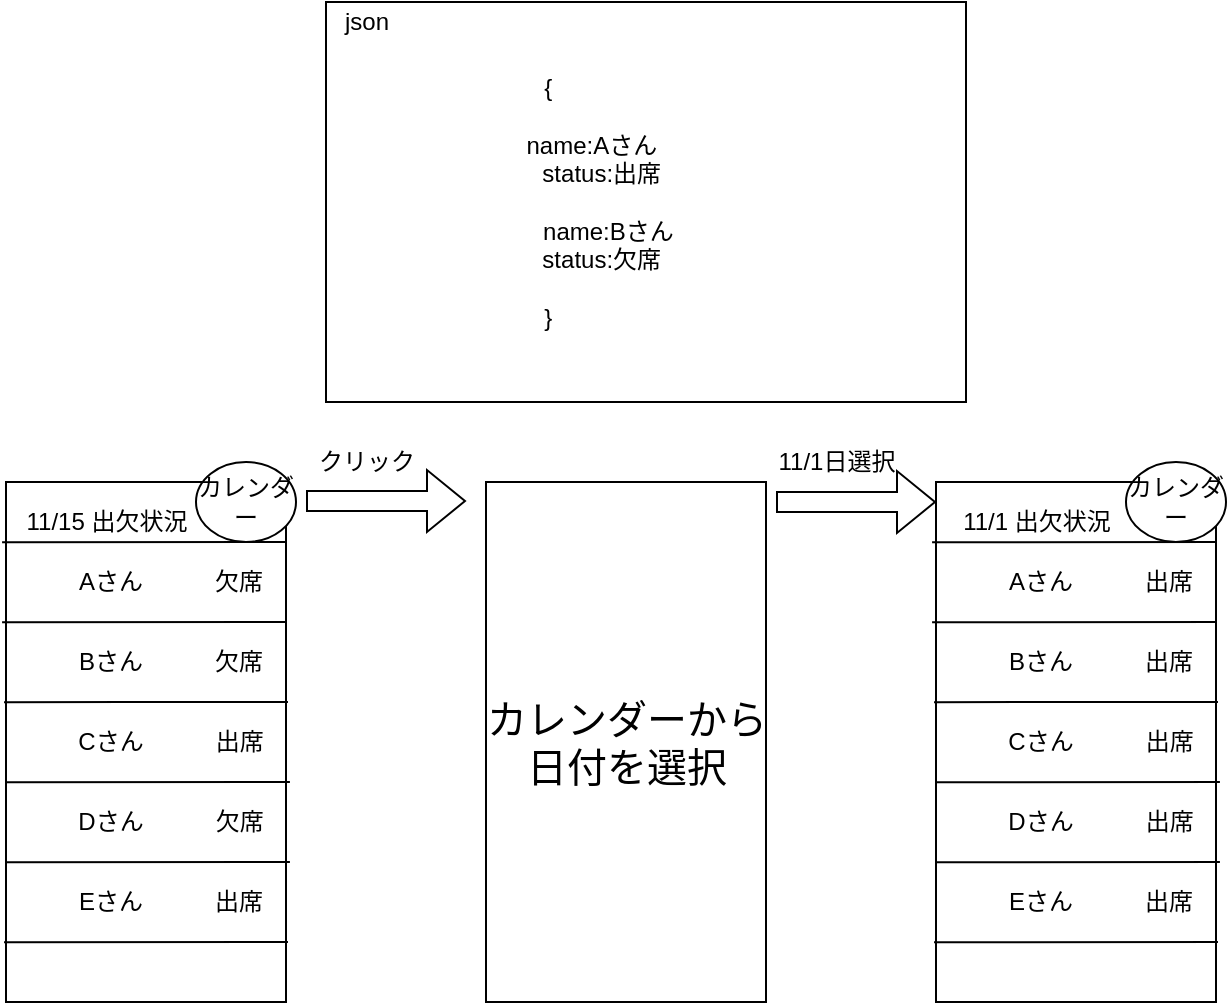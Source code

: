 <mxfile version="15.7.3" type="github">
  <diagram id="pGuTLuSf7zO8LySMDt3V" name="Page-1">
    <mxGraphModel dx="1368" dy="773" grid="1" gridSize="10" guides="1" tooltips="1" connect="1" arrows="1" fold="1" page="1" pageScale="1" pageWidth="827" pageHeight="1169" math="0" shadow="0">
      <root>
        <mxCell id="0" />
        <mxCell id="1" parent="0" />
        <mxCell id="fc2CoSjSoIJuO16lAo9E-1" value="" style="rounded=0;whiteSpace=wrap;html=1;" parent="1" vertex="1">
          <mxGeometry x="50" y="260" width="140" height="260" as="geometry" />
        </mxCell>
        <mxCell id="fc2CoSjSoIJuO16lAo9E-9" value="" style="endArrow=none;html=1;rounded=0;exitX=-0.014;exitY=0.385;exitDx=0;exitDy=0;exitPerimeter=0;" parent="1" edge="1">
          <mxGeometry width="50" height="50" relative="1" as="geometry">
            <mxPoint x="48.04" y="290.1" as="sourcePoint" />
            <mxPoint x="190" y="290" as="targetPoint" />
          </mxGeometry>
        </mxCell>
        <mxCell id="fc2CoSjSoIJuO16lAo9E-10" value="" style="endArrow=none;html=1;rounded=0;exitX=-0.014;exitY=0.385;exitDx=0;exitDy=0;exitPerimeter=0;" parent="1" edge="1">
          <mxGeometry width="50" height="50" relative="1" as="geometry">
            <mxPoint x="48.04" y="330.1" as="sourcePoint" />
            <mxPoint x="190" y="330" as="targetPoint" />
          </mxGeometry>
        </mxCell>
        <mxCell id="fc2CoSjSoIJuO16lAo9E-11" value="" style="endArrow=none;html=1;rounded=0;exitX=-0.014;exitY=0.385;exitDx=0;exitDy=0;exitPerimeter=0;" parent="1" edge="1">
          <mxGeometry width="50" height="50" relative="1" as="geometry">
            <mxPoint x="50" y="410.1" as="sourcePoint" />
            <mxPoint x="191.96" y="410" as="targetPoint" />
          </mxGeometry>
        </mxCell>
        <mxCell id="fc2CoSjSoIJuO16lAo9E-12" value="" style="endArrow=none;html=1;rounded=0;exitX=-0.014;exitY=0.385;exitDx=0;exitDy=0;exitPerimeter=0;" parent="1" edge="1">
          <mxGeometry width="50" height="50" relative="1" as="geometry">
            <mxPoint x="50" y="450.1" as="sourcePoint" />
            <mxPoint x="191.96" y="450" as="targetPoint" />
          </mxGeometry>
        </mxCell>
        <mxCell id="fc2CoSjSoIJuO16lAo9E-13" value="" style="endArrow=none;html=1;rounded=0;exitX=-0.014;exitY=0.385;exitDx=0;exitDy=0;exitPerimeter=0;" parent="1" edge="1">
          <mxGeometry width="50" height="50" relative="1" as="geometry">
            <mxPoint x="49.02" y="490.1" as="sourcePoint" />
            <mxPoint x="190.98" y="490" as="targetPoint" />
          </mxGeometry>
        </mxCell>
        <mxCell id="fc2CoSjSoIJuO16lAo9E-14" value="" style="endArrow=none;html=1;rounded=0;exitX=-0.014;exitY=0.385;exitDx=0;exitDy=0;exitPerimeter=0;" parent="1" edge="1">
          <mxGeometry width="50" height="50" relative="1" as="geometry">
            <mxPoint x="49.02" y="370.1" as="sourcePoint" />
            <mxPoint x="190.98" y="370" as="targetPoint" />
            <Array as="points">
              <mxPoint x="109.02" y="370" />
            </Array>
          </mxGeometry>
        </mxCell>
        <mxCell id="fc2CoSjSoIJuO16lAo9E-15" value="11/15 出欠状況" style="text;html=1;resizable=0;autosize=1;align=center;verticalAlign=middle;points=[];fillColor=none;strokeColor=none;rounded=0;" parent="1" vertex="1">
          <mxGeometry x="50" y="270" width="100" height="20" as="geometry" />
        </mxCell>
        <mxCell id="fc2CoSjSoIJuO16lAo9E-16" value="　　Aさん　　　欠席" style="text;html=1;resizable=0;autosize=1;align=center;verticalAlign=middle;points=[];fillColor=none;strokeColor=none;rounded=0;" parent="1" vertex="1">
          <mxGeometry x="55" y="300" width="130" height="20" as="geometry" />
        </mxCell>
        <mxCell id="fc2CoSjSoIJuO16lAo9E-17" value="　　Bさん　　　欠席" style="text;html=1;resizable=0;autosize=1;align=center;verticalAlign=middle;points=[];fillColor=none;strokeColor=none;rounded=0;" parent="1" vertex="1">
          <mxGeometry x="55" y="340" width="130" height="20" as="geometry" />
        </mxCell>
        <mxCell id="fc2CoSjSoIJuO16lAo9E-18" value="　　Cさん　　　出席" style="text;html=1;resizable=0;autosize=1;align=center;verticalAlign=middle;points=[];fillColor=none;strokeColor=none;rounded=0;" parent="1" vertex="1">
          <mxGeometry x="55" y="380" width="130" height="20" as="geometry" />
        </mxCell>
        <mxCell id="fc2CoSjSoIJuO16lAo9E-19" value="　　Dさん　　　欠席" style="text;html=1;resizable=0;autosize=1;align=center;verticalAlign=middle;points=[];fillColor=none;strokeColor=none;rounded=0;" parent="1" vertex="1">
          <mxGeometry x="55" y="420" width="130" height="20" as="geometry" />
        </mxCell>
        <mxCell id="fc2CoSjSoIJuO16lAo9E-20" value="　　Eさん　　　出席" style="text;html=1;resizable=0;autosize=1;align=center;verticalAlign=middle;points=[];fillColor=none;strokeColor=none;rounded=0;" parent="1" vertex="1">
          <mxGeometry x="55" y="460" width="130" height="20" as="geometry" />
        </mxCell>
        <mxCell id="fc2CoSjSoIJuO16lAo9E-22" value="カレンダー" style="ellipse;whiteSpace=wrap;html=1;" parent="1" vertex="1">
          <mxGeometry x="145" y="250" width="50" height="40" as="geometry" />
        </mxCell>
        <mxCell id="fc2CoSjSoIJuO16lAo9E-23" value="" style="shape=flexArrow;endArrow=classic;html=1;rounded=0;" parent="1" edge="1">
          <mxGeometry width="50" height="50" relative="1" as="geometry">
            <mxPoint x="200" y="269.5" as="sourcePoint" />
            <mxPoint x="280" y="269.5" as="targetPoint" />
          </mxGeometry>
        </mxCell>
        <mxCell id="fc2CoSjSoIJuO16lAo9E-24" value="クリック" style="text;html=1;resizable=0;autosize=1;align=center;verticalAlign=middle;points=[];fillColor=none;strokeColor=none;rounded=0;" parent="1" vertex="1">
          <mxGeometry x="200" y="240" width="60" height="20" as="geometry" />
        </mxCell>
        <mxCell id="fc2CoSjSoIJuO16lAo9E-25" value="" style="rounded=0;whiteSpace=wrap;html=1;" parent="1" vertex="1">
          <mxGeometry x="290" y="260" width="140" height="260" as="geometry" />
        </mxCell>
        <mxCell id="fc2CoSjSoIJuO16lAo9E-26" value="カレンダーから&lt;br&gt;日付を選択" style="text;html=1;resizable=0;autosize=1;align=center;verticalAlign=middle;points=[];fillColor=none;strokeColor=none;rounded=0;fontSize=20;" parent="1" vertex="1">
          <mxGeometry x="280" y="365" width="160" height="50" as="geometry" />
        </mxCell>
        <mxCell id="fc2CoSjSoIJuO16lAo9E-27" value="" style="rounded=0;whiteSpace=wrap;html=1;" parent="1" vertex="1">
          <mxGeometry x="515" y="260" width="140" height="260" as="geometry" />
        </mxCell>
        <mxCell id="fc2CoSjSoIJuO16lAo9E-28" value="" style="endArrow=none;html=1;rounded=0;exitX=-0.014;exitY=0.385;exitDx=0;exitDy=0;exitPerimeter=0;" parent="1" edge="1">
          <mxGeometry width="50" height="50" relative="1" as="geometry">
            <mxPoint x="513.04" y="290.1" as="sourcePoint" />
            <mxPoint x="655" y="290" as="targetPoint" />
          </mxGeometry>
        </mxCell>
        <mxCell id="fc2CoSjSoIJuO16lAo9E-29" value="" style="endArrow=none;html=1;rounded=0;exitX=-0.014;exitY=0.385;exitDx=0;exitDy=0;exitPerimeter=0;" parent="1" edge="1">
          <mxGeometry width="50" height="50" relative="1" as="geometry">
            <mxPoint x="513.04" y="330.1" as="sourcePoint" />
            <mxPoint x="655" y="330" as="targetPoint" />
          </mxGeometry>
        </mxCell>
        <mxCell id="fc2CoSjSoIJuO16lAo9E-30" value="" style="endArrow=none;html=1;rounded=0;exitX=-0.014;exitY=0.385;exitDx=0;exitDy=0;exitPerimeter=0;" parent="1" edge="1">
          <mxGeometry width="50" height="50" relative="1" as="geometry">
            <mxPoint x="515" y="410.1" as="sourcePoint" />
            <mxPoint x="656.96" y="410" as="targetPoint" />
          </mxGeometry>
        </mxCell>
        <mxCell id="fc2CoSjSoIJuO16lAo9E-31" value="" style="endArrow=none;html=1;rounded=0;exitX=-0.014;exitY=0.385;exitDx=0;exitDy=0;exitPerimeter=0;" parent="1" edge="1">
          <mxGeometry width="50" height="50" relative="1" as="geometry">
            <mxPoint x="515" y="450.1" as="sourcePoint" />
            <mxPoint x="656.96" y="450" as="targetPoint" />
          </mxGeometry>
        </mxCell>
        <mxCell id="fc2CoSjSoIJuO16lAo9E-32" value="" style="endArrow=none;html=1;rounded=0;exitX=-0.014;exitY=0.385;exitDx=0;exitDy=0;exitPerimeter=0;" parent="1" edge="1">
          <mxGeometry width="50" height="50" relative="1" as="geometry">
            <mxPoint x="514.02" y="490.1" as="sourcePoint" />
            <mxPoint x="655.98" y="490" as="targetPoint" />
          </mxGeometry>
        </mxCell>
        <mxCell id="fc2CoSjSoIJuO16lAo9E-33" value="" style="endArrow=none;html=1;rounded=0;exitX=-0.014;exitY=0.385;exitDx=0;exitDy=0;exitPerimeter=0;" parent="1" edge="1">
          <mxGeometry width="50" height="50" relative="1" as="geometry">
            <mxPoint x="514.02" y="370.1" as="sourcePoint" />
            <mxPoint x="655.98" y="370" as="targetPoint" />
            <Array as="points">
              <mxPoint x="574.02" y="370" />
            </Array>
          </mxGeometry>
        </mxCell>
        <mxCell id="fc2CoSjSoIJuO16lAo9E-34" value="11/1 出欠状況" style="text;html=1;resizable=0;autosize=1;align=center;verticalAlign=middle;points=[];fillColor=none;strokeColor=none;rounded=0;" parent="1" vertex="1">
          <mxGeometry x="520" y="270" width="90" height="20" as="geometry" />
        </mxCell>
        <mxCell id="fc2CoSjSoIJuO16lAo9E-35" value="　　Aさん　　　出席" style="text;html=1;resizable=0;autosize=1;align=center;verticalAlign=middle;points=[];fillColor=none;strokeColor=none;rounded=0;" parent="1" vertex="1">
          <mxGeometry x="520" y="300" width="130" height="20" as="geometry" />
        </mxCell>
        <mxCell id="fc2CoSjSoIJuO16lAo9E-36" value="　　Bさん　　　出席" style="text;html=1;resizable=0;autosize=1;align=center;verticalAlign=middle;points=[];fillColor=none;strokeColor=none;rounded=0;" parent="1" vertex="1">
          <mxGeometry x="520" y="340" width="130" height="20" as="geometry" />
        </mxCell>
        <mxCell id="fc2CoSjSoIJuO16lAo9E-37" value="　　Cさん　　　出席" style="text;html=1;resizable=0;autosize=1;align=center;verticalAlign=middle;points=[];fillColor=none;strokeColor=none;rounded=0;" parent="1" vertex="1">
          <mxGeometry x="520" y="380" width="130" height="20" as="geometry" />
        </mxCell>
        <mxCell id="fc2CoSjSoIJuO16lAo9E-38" value="　　Dさん　　　出席" style="text;html=1;resizable=0;autosize=1;align=center;verticalAlign=middle;points=[];fillColor=none;strokeColor=none;rounded=0;" parent="1" vertex="1">
          <mxGeometry x="520" y="420" width="130" height="20" as="geometry" />
        </mxCell>
        <mxCell id="fc2CoSjSoIJuO16lAo9E-39" value="　　Eさん　　　出席" style="text;html=1;resizable=0;autosize=1;align=center;verticalAlign=middle;points=[];fillColor=none;strokeColor=none;rounded=0;" parent="1" vertex="1">
          <mxGeometry x="520" y="460" width="130" height="20" as="geometry" />
        </mxCell>
        <mxCell id="fc2CoSjSoIJuO16lAo9E-40" value="カレンダー" style="ellipse;whiteSpace=wrap;html=1;" parent="1" vertex="1">
          <mxGeometry x="610" y="250" width="50" height="40" as="geometry" />
        </mxCell>
        <mxCell id="fc2CoSjSoIJuO16lAo9E-41" value="" style="shape=flexArrow;endArrow=classic;html=1;rounded=0;" parent="1" edge="1">
          <mxGeometry width="50" height="50" relative="1" as="geometry">
            <mxPoint x="435" y="270" as="sourcePoint" />
            <mxPoint x="515" y="270" as="targetPoint" />
          </mxGeometry>
        </mxCell>
        <mxCell id="fc2CoSjSoIJuO16lAo9E-42" value="11/1日選択" style="text;html=1;resizable=0;autosize=1;align=center;verticalAlign=middle;points=[];fillColor=none;strokeColor=none;rounded=0;" parent="1" vertex="1">
          <mxGeometry x="430" y="240" width="70" height="20" as="geometry" />
        </mxCell>
        <mxCell id="iOZ7oJLdCB7IIF4hDFtq-1" value="" style="rounded=0;whiteSpace=wrap;html=1;" parent="1" vertex="1">
          <mxGeometry x="210" y="20" width="320" height="200" as="geometry" />
        </mxCell>
        <mxCell id="iOZ7oJLdCB7IIF4hDFtq-2" value="&lt;span style=&quot;white-space: pre&quot;&gt; &lt;/span&gt;{&lt;br&gt;&lt;span style=&quot;white-space: pre&quot;&gt; &lt;/span&gt;&lt;br&gt;&lt;span style=&quot;white-space: pre&quot;&gt; &lt;/span&gt;&lt;span style=&quot;white-space: pre&quot;&gt; &lt;/span&gt;&lt;span style=&quot;white-space: pre&quot;&gt; &lt;/span&gt;&amp;nbsp;&lt;span style=&quot;white-space: pre&quot;&gt; &lt;span style=&quot;white-space: pre&quot;&gt; &lt;/span&gt;   &lt;span style=&quot;white-space: pre&quot;&gt; &lt;/span&gt;&lt;span style=&quot;white-space: pre&quot;&gt; &lt;span style=&quot;white-space: pre&quot;&gt;	&lt;/span&gt;  &lt;/span&gt;&lt;/span&gt;name:Aさん&lt;br&gt;&lt;span style=&quot;white-space: pre&quot;&gt; &lt;/span&gt;&lt;span style=&quot;white-space: pre&quot;&gt; &lt;/span&gt;&lt;span style=&quot;white-space: pre&quot;&gt; &amp;nbsp;&lt;/span&gt;&amp;nbsp; &amp;nbsp; &amp;nbsp;&lt;span style=&quot;white-space: pre&quot;&gt; &lt;/span&gt;&amp;nbsp; &amp;nbsp; &amp;nbsp; &amp;nbsp;status:出席&lt;br&gt;&lt;span style=&quot;white-space: pre&quot;&gt; &lt;/span&gt;&lt;br&gt;&lt;span style=&quot;white-space: pre&quot;&gt; &amp;nbsp;&lt;/span&gt;&amp;nbsp; &amp;nbsp;&amp;nbsp;&lt;span style=&quot;white-space: pre&quot;&gt; &lt;/span&gt;&amp;nbsp; &amp;nbsp; &lt;span style=&quot;white-space: pre&quot;&gt; &lt;/span&gt;&lt;span style=&quot;white-space: pre&quot;&gt; &lt;span style=&quot;white-space: pre&quot;&gt; &lt;/span&gt;&lt;span style=&quot;white-space: pre&quot;&gt;     &lt;/span&gt;&lt;/span&gt;name:Bさん&lt;br&gt;&lt;span style=&quot;white-space: pre&quot;&gt; &lt;/span&gt;&lt;span style=&quot;white-space: pre&quot;&gt; &lt;/span&gt;&lt;span style=&quot;white-space: pre&quot;&gt; &lt;/span&gt;&amp;nbsp; &amp;nbsp; &amp;nbsp; &lt;span style=&quot;white-space: pre&quot;&gt; &lt;/span&gt;&amp;nbsp; &amp;nbsp; &amp;nbsp; &amp;nbsp;status:欠席&lt;br&gt;&lt;span style=&quot;white-space: pre&quot;&gt; &lt;/span&gt;&lt;br&gt;&lt;span style=&quot;white-space: pre&quot;&gt; &lt;/span&gt;}" style="text;html=1;resizable=0;autosize=1;align=center;verticalAlign=middle;points=[];fillColor=none;strokeColor=none;rounded=0;rotation=0;" parent="1" vertex="1">
          <mxGeometry x="249" y="55" width="140" height="130" as="geometry" />
        </mxCell>
        <mxCell id="iOZ7oJLdCB7IIF4hDFtq-4" value="json" style="text;html=1;resizable=0;autosize=1;align=center;verticalAlign=middle;points=[];fillColor=none;strokeColor=none;rounded=0;" parent="1" vertex="1">
          <mxGeometry x="210" y="20" width="40" height="20" as="geometry" />
        </mxCell>
      </root>
    </mxGraphModel>
  </diagram>
</mxfile>
